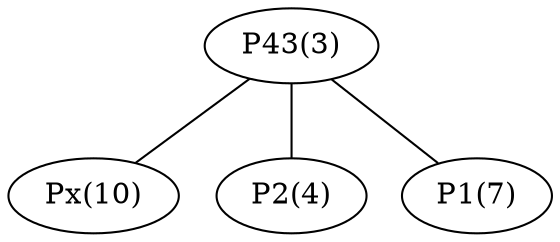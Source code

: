 graph network {
	"P43(3)";
	"Px(10)";
	"P2(4)";
	"P1(7)";
	"P43(3)" -- "Px(10)";
	"P43(3)" -- "P2(4)";
	"P43(3)" -- "P1(7)";
}